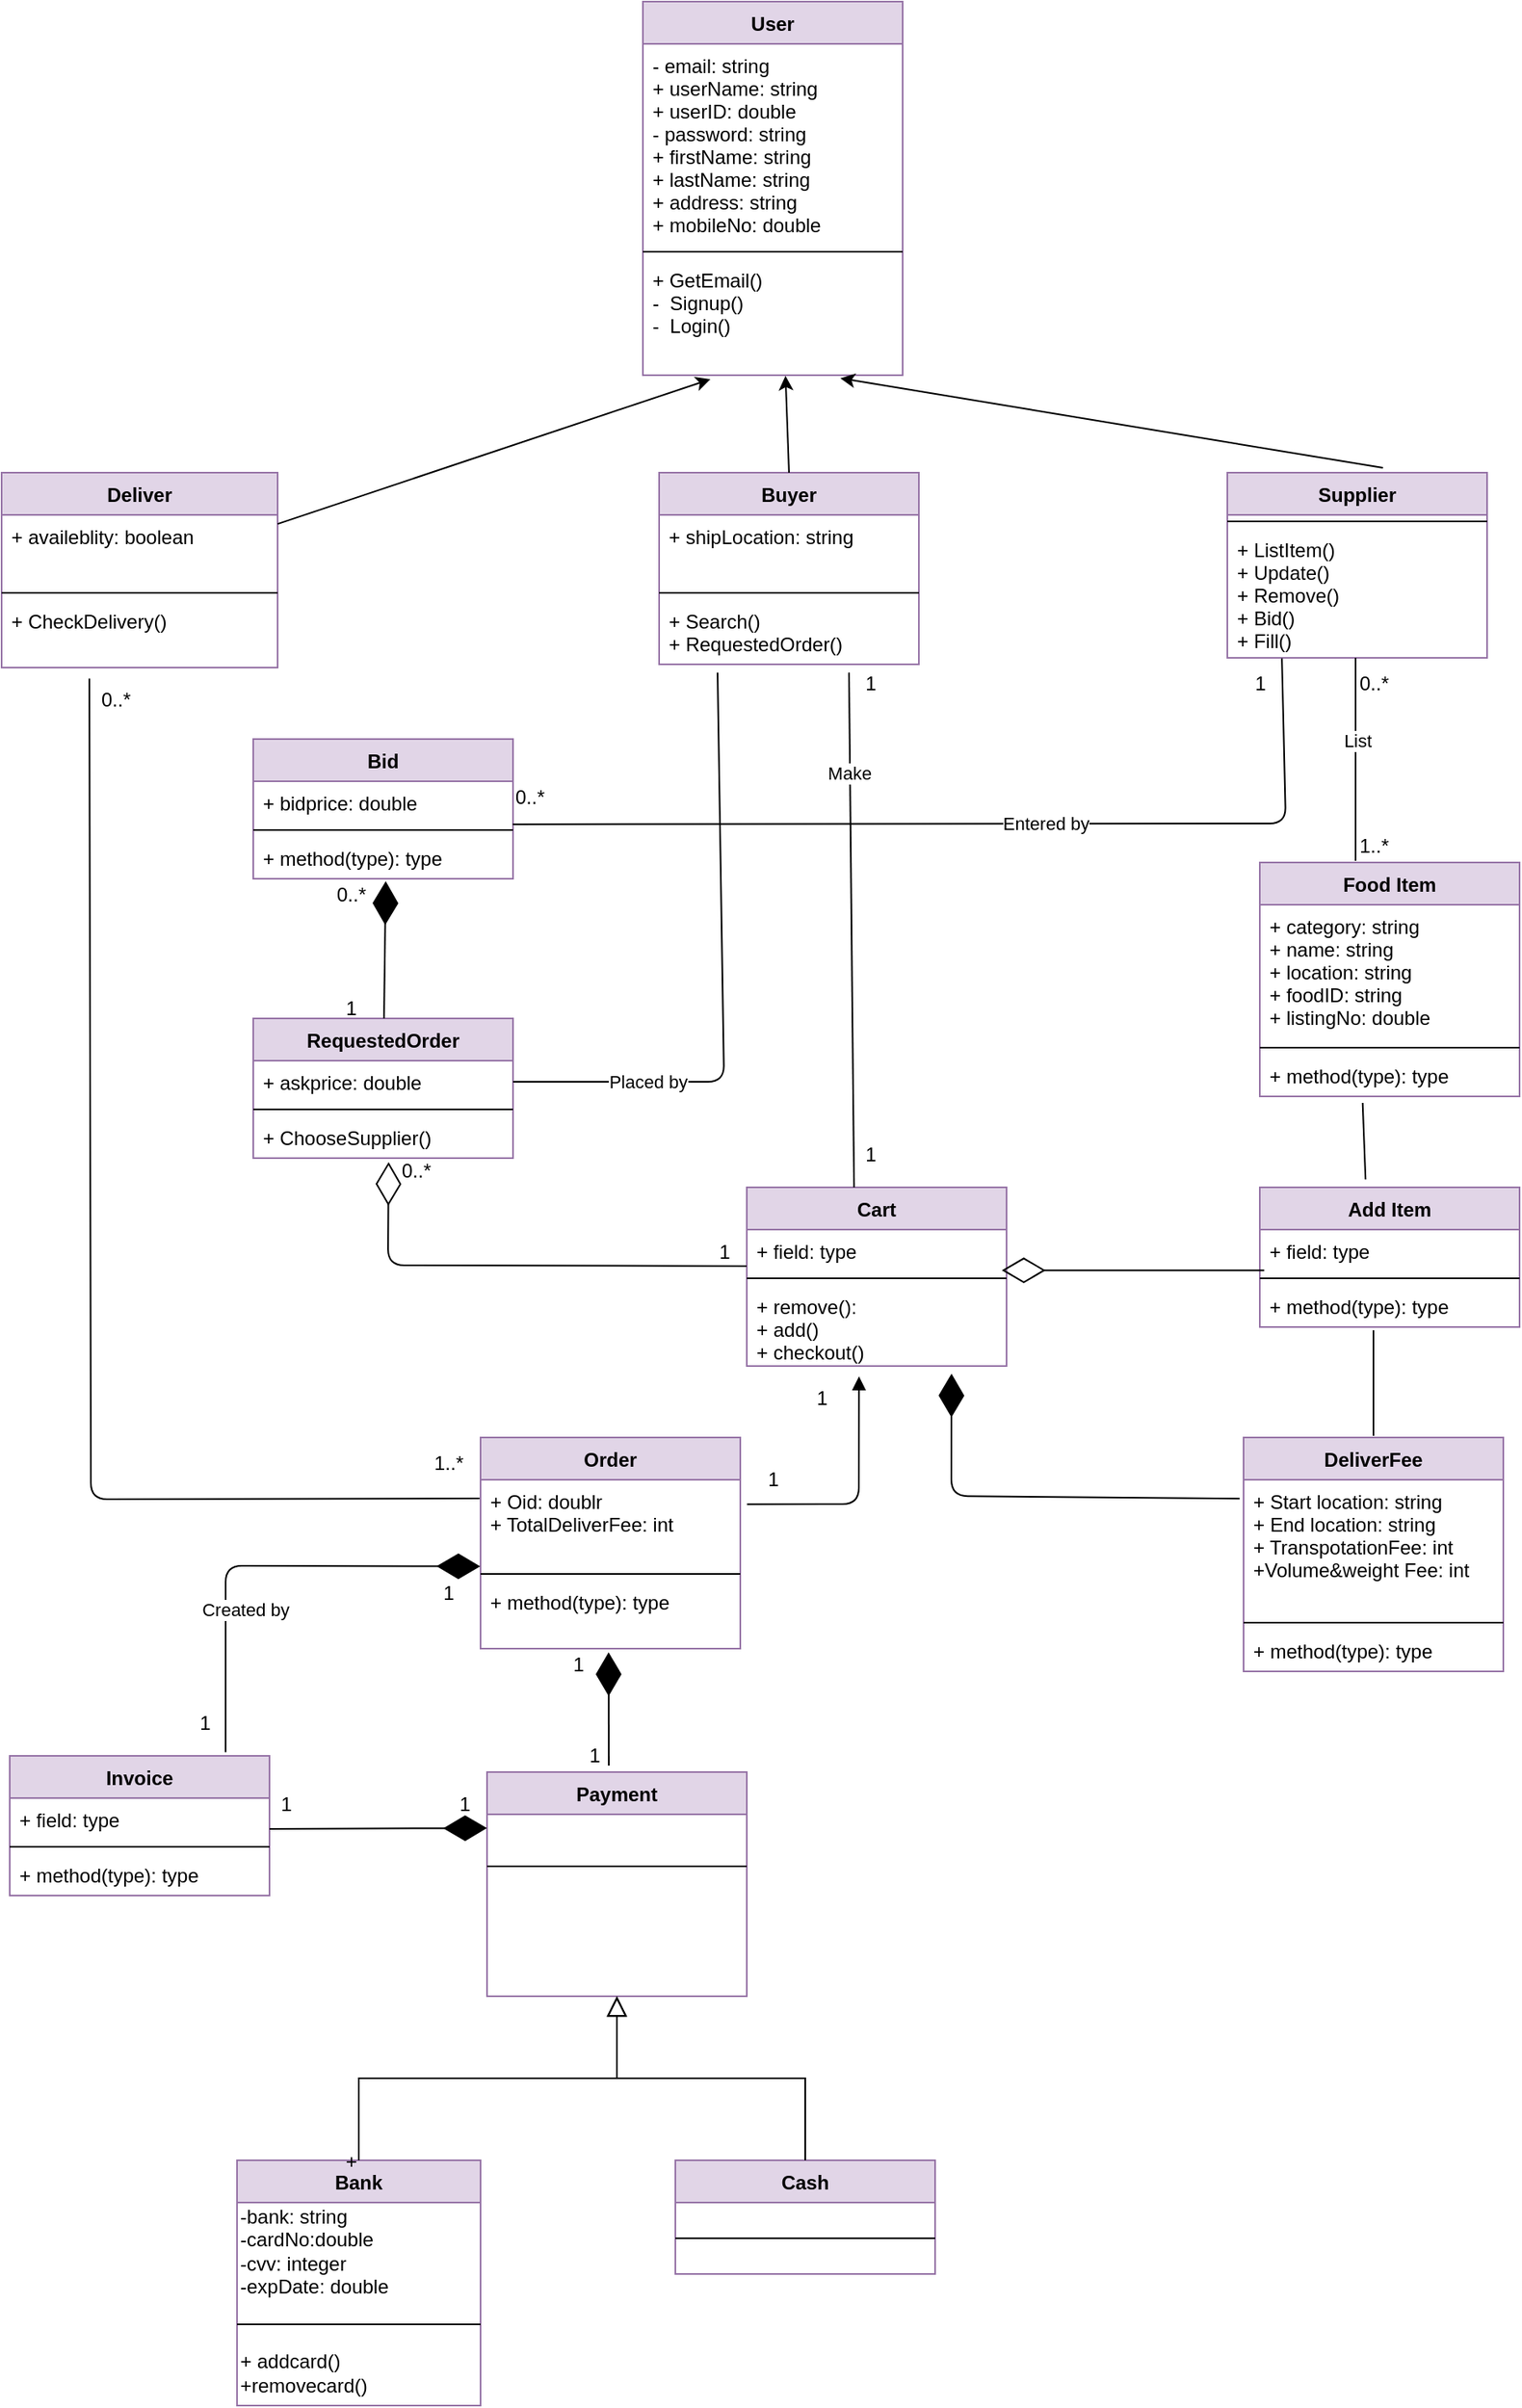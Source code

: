 <mxfile version="13.9.9" type="github"><diagram id="C5RBs43oDa-KdzZeNtuy" name="Page-1"><mxGraphModel dx="3245" dy="2423" grid="1" gridSize="10" guides="1" tooltips="1" connect="1" arrows="1" fold="1" page="1" pageScale="1" pageWidth="827" pageHeight="1169" math="0" shadow="0"><root><mxCell id="WIyWlLk6GJQsqaUBKTNV-0"/><mxCell id="WIyWlLk6GJQsqaUBKTNV-1" parent="WIyWlLk6GJQsqaUBKTNV-0"/><mxCell id="zkfFHV4jXpPFQw0GAbJ--0" value="Payment" style="swimlane;fontStyle=1;align=center;verticalAlign=top;childLayout=stackLayout;horizontal=1;startSize=26;horizontalStack=0;resizeParent=1;resizeLast=0;collapsible=1;marginBottom=0;rounded=0;shadow=0;strokeWidth=1;fillColor=#e1d5e7;strokeColor=#9673a6;" parent="WIyWlLk6GJQsqaUBKTNV-1" vertex="1"><mxGeometry x="94" y="100" width="160" height="138" as="geometry"><mxRectangle x="230" y="140" width="160" height="26" as="alternateBounds"/></mxGeometry></mxCell><mxCell id="zkfFHV4jXpPFQw0GAbJ--4" value="" style="line;html=1;strokeWidth=1;align=left;verticalAlign=middle;spacingTop=-1;spacingLeft=3;spacingRight=3;rotatable=0;labelPosition=right;points=[];portConstraint=eastwest;" parent="zkfFHV4jXpPFQw0GAbJ--0" vertex="1"><mxGeometry y="26" width="160" height="64" as="geometry"/></mxCell><mxCell id="zkfFHV4jXpPFQw0GAbJ--6" value="Bank" style="swimlane;fontStyle=1;align=center;verticalAlign=top;childLayout=stackLayout;horizontal=1;startSize=26;horizontalStack=0;resizeParent=1;resizeLast=0;collapsible=1;marginBottom=0;rounded=0;shadow=0;strokeWidth=1;fillColor=#e1d5e7;strokeColor=#9673a6;" parent="WIyWlLk6GJQsqaUBKTNV-1" vertex="1"><mxGeometry x="-60" y="339" width="150" height="151" as="geometry"><mxRectangle x="130" y="380" width="160" height="26" as="alternateBounds"/></mxGeometry></mxCell><mxCell id="vttsbmmWQYoynth4GKyR-97" value="-bank: string&lt;br&gt;-cardNo:double&lt;br&gt;-cvv: integer&lt;br&gt;-expDate: double" style="text;html=1;align=left;verticalAlign=middle;resizable=0;points=[];autosize=1;" vertex="1" parent="zkfFHV4jXpPFQw0GAbJ--6"><mxGeometry y="26" width="150" height="60" as="geometry"/></mxCell><mxCell id="zkfFHV4jXpPFQw0GAbJ--9" value="" style="line;html=1;strokeWidth=1;align=left;verticalAlign=middle;spacingTop=-1;spacingLeft=3;spacingRight=3;rotatable=0;labelPosition=right;points=[];portConstraint=eastwest;" parent="zkfFHV4jXpPFQw0GAbJ--6" vertex="1"><mxGeometry y="86" width="150" height="30" as="geometry"/></mxCell><mxCell id="vttsbmmWQYoynth4GKyR-96" value="&lt;div&gt;&lt;span&gt;+ addcard()&lt;/span&gt;&lt;/div&gt;&lt;div&gt;&lt;span&gt;+removecard()&lt;/span&gt;&lt;/div&gt;" style="text;html=1;align=left;verticalAlign=middle;resizable=0;points=[];autosize=1;" vertex="1" parent="zkfFHV4jXpPFQw0GAbJ--6"><mxGeometry y="116" width="150" height="30" as="geometry"/></mxCell><mxCell id="zkfFHV4jXpPFQw0GAbJ--12" value="" style="endArrow=block;endSize=10;endFill=0;shadow=0;strokeWidth=1;rounded=0;edgeStyle=elbowEdgeStyle;elbow=vertical;" parent="WIyWlLk6GJQsqaUBKTNV-1" source="zkfFHV4jXpPFQw0GAbJ--6" target="zkfFHV4jXpPFQw0GAbJ--0" edge="1"><mxGeometry width="160" relative="1" as="geometry"><mxPoint x="40" y="143" as="sourcePoint"/><mxPoint x="40" y="143" as="targetPoint"/></mxGeometry></mxCell><mxCell id="zkfFHV4jXpPFQw0GAbJ--13" value="Cash" style="swimlane;fontStyle=1;align=center;verticalAlign=top;childLayout=stackLayout;horizontal=1;startSize=26;horizontalStack=0;resizeParent=1;resizeLast=0;collapsible=1;marginBottom=0;rounded=0;shadow=0;strokeWidth=1;fillColor=#e1d5e7;strokeColor=#9673a6;" parent="WIyWlLk6GJQsqaUBKTNV-1" vertex="1"><mxGeometry x="210" y="339" width="160" height="70" as="geometry"><mxRectangle x="340" y="380" width="170" height="26" as="alternateBounds"/></mxGeometry></mxCell><mxCell id="zkfFHV4jXpPFQw0GAbJ--15" value="" style="line;html=1;strokeWidth=1;align=left;verticalAlign=middle;spacingTop=-1;spacingLeft=3;spacingRight=3;rotatable=0;labelPosition=right;points=[];portConstraint=eastwest;" parent="zkfFHV4jXpPFQw0GAbJ--13" vertex="1"><mxGeometry y="26" width="160" height="44" as="geometry"/></mxCell><mxCell id="zkfFHV4jXpPFQw0GAbJ--16" value="" style="endArrow=block;endSize=10;endFill=0;shadow=0;strokeWidth=1;rounded=0;edgeStyle=elbowEdgeStyle;elbow=vertical;" parent="WIyWlLk6GJQsqaUBKTNV-1" source="zkfFHV4jXpPFQw0GAbJ--13" target="zkfFHV4jXpPFQw0GAbJ--0" edge="1"><mxGeometry width="160" relative="1" as="geometry"><mxPoint x="50" y="313" as="sourcePoint"/><mxPoint x="150" y="211" as="targetPoint"/></mxGeometry></mxCell><mxCell id="vttsbmmWQYoynth4GKyR-4" value="+" style="text;html=1;align=center;verticalAlign=middle;resizable=0;points=[];autosize=1;" vertex="1" parent="WIyWlLk6GJQsqaUBKTNV-1"><mxGeometry y="330" width="20" height="20" as="geometry"/></mxCell><mxCell id="vttsbmmWQYoynth4GKyR-11" value="Add Item" style="swimlane;fontStyle=1;align=center;verticalAlign=top;childLayout=stackLayout;horizontal=1;startSize=26;horizontalStack=0;resizeParent=1;resizeParentMax=0;resizeLast=0;collapsible=1;marginBottom=0;fillColor=#e1d5e7;strokeColor=#9673a6;" vertex="1" parent="WIyWlLk6GJQsqaUBKTNV-1"><mxGeometry x="570" y="-260" width="160" height="86" as="geometry"/></mxCell><mxCell id="vttsbmmWQYoynth4GKyR-12" value="+ field: type" style="text;strokeColor=none;fillColor=none;align=left;verticalAlign=top;spacingLeft=4;spacingRight=4;overflow=hidden;rotatable=0;points=[[0,0.5],[1,0.5]];portConstraint=eastwest;" vertex="1" parent="vttsbmmWQYoynth4GKyR-11"><mxGeometry y="26" width="160" height="26" as="geometry"/></mxCell><mxCell id="vttsbmmWQYoynth4GKyR-13" value="" style="line;strokeWidth=1;fillColor=none;align=left;verticalAlign=middle;spacingTop=-1;spacingLeft=3;spacingRight=3;rotatable=0;labelPosition=right;points=[];portConstraint=eastwest;" vertex="1" parent="vttsbmmWQYoynth4GKyR-11"><mxGeometry y="52" width="160" height="8" as="geometry"/></mxCell><mxCell id="vttsbmmWQYoynth4GKyR-14" value="+ method(type): type" style="text;strokeColor=none;fillColor=none;align=left;verticalAlign=top;spacingLeft=4;spacingRight=4;overflow=hidden;rotatable=0;points=[[0,0.5],[1,0.5]];portConstraint=eastwest;" vertex="1" parent="vttsbmmWQYoynth4GKyR-11"><mxGeometry y="60" width="160" height="26" as="geometry"/></mxCell><mxCell id="vttsbmmWQYoynth4GKyR-15" value="Food Item" style="swimlane;fontStyle=1;align=center;verticalAlign=top;childLayout=stackLayout;horizontal=1;startSize=26;horizontalStack=0;resizeParent=1;resizeParentMax=0;resizeLast=0;collapsible=1;marginBottom=0;fillColor=#e1d5e7;strokeColor=#9673a6;" vertex="1" parent="WIyWlLk6GJQsqaUBKTNV-1"><mxGeometry x="570" y="-460" width="160" height="144" as="geometry"/></mxCell><mxCell id="vttsbmmWQYoynth4GKyR-16" value="+ category: string&#10;+ name: string&#10;+ location: string&#10;+ foodID: string&#10;+ listingNo: double" style="text;strokeColor=none;fillColor=none;align=left;verticalAlign=top;spacingLeft=4;spacingRight=4;overflow=hidden;rotatable=0;points=[[0,0.5],[1,0.5]];portConstraint=eastwest;" vertex="1" parent="vttsbmmWQYoynth4GKyR-15"><mxGeometry y="26" width="160" height="84" as="geometry"/></mxCell><mxCell id="vttsbmmWQYoynth4GKyR-17" value="" style="line;strokeWidth=1;fillColor=none;align=left;verticalAlign=middle;spacingTop=-1;spacingLeft=3;spacingRight=3;rotatable=0;labelPosition=right;points=[];portConstraint=eastwest;" vertex="1" parent="vttsbmmWQYoynth4GKyR-15"><mxGeometry y="110" width="160" height="8" as="geometry"/></mxCell><mxCell id="vttsbmmWQYoynth4GKyR-18" value="+ method(type): type" style="text;strokeColor=none;fillColor=none;align=left;verticalAlign=top;spacingLeft=4;spacingRight=4;overflow=hidden;rotatable=0;points=[[0,0.5],[1,0.5]];portConstraint=eastwest;" vertex="1" parent="vttsbmmWQYoynth4GKyR-15"><mxGeometry y="118" width="160" height="26" as="geometry"/></mxCell><mxCell id="vttsbmmWQYoynth4GKyR-19" value="Buyer" style="swimlane;fontStyle=1;align=center;verticalAlign=top;childLayout=stackLayout;horizontal=1;startSize=26;horizontalStack=0;resizeParent=1;resizeParentMax=0;resizeLast=0;collapsible=1;marginBottom=0;fillColor=#e1d5e7;strokeColor=#9673a6;" vertex="1" parent="WIyWlLk6GJQsqaUBKTNV-1"><mxGeometry x="200" y="-700" width="160" height="118" as="geometry"/></mxCell><mxCell id="vttsbmmWQYoynth4GKyR-20" value="+ shipLocation: string" style="text;strokeColor=none;fillColor=none;align=left;verticalAlign=top;spacingLeft=4;spacingRight=4;overflow=hidden;rotatable=0;points=[[0,0.5],[1,0.5]];portConstraint=eastwest;" vertex="1" parent="vttsbmmWQYoynth4GKyR-19"><mxGeometry y="26" width="160" height="44" as="geometry"/></mxCell><mxCell id="vttsbmmWQYoynth4GKyR-21" value="" style="line;strokeWidth=1;fillColor=none;align=left;verticalAlign=middle;spacingTop=-1;spacingLeft=3;spacingRight=3;rotatable=0;labelPosition=right;points=[];portConstraint=eastwest;" vertex="1" parent="vttsbmmWQYoynth4GKyR-19"><mxGeometry y="70" width="160" height="8" as="geometry"/></mxCell><mxCell id="vttsbmmWQYoynth4GKyR-22" value="+ Search()&#10;+ RequestedOrder()&#10;" style="text;strokeColor=none;fillColor=none;align=left;verticalAlign=top;spacingLeft=4;spacingRight=4;overflow=hidden;rotatable=0;points=[[0,0.5],[1,0.5]];portConstraint=eastwest;" vertex="1" parent="vttsbmmWQYoynth4GKyR-19"><mxGeometry y="78" width="160" height="40" as="geometry"/></mxCell><mxCell id="vttsbmmWQYoynth4GKyR-23" value="RequestedOrder" style="swimlane;fontStyle=1;align=center;verticalAlign=top;childLayout=stackLayout;horizontal=1;startSize=26;horizontalStack=0;resizeParent=1;resizeParentMax=0;resizeLast=0;collapsible=1;marginBottom=0;fillColor=#e1d5e7;strokeColor=#9673a6;" vertex="1" parent="WIyWlLk6GJQsqaUBKTNV-1"><mxGeometry x="-50" y="-364" width="160" height="86" as="geometry"/></mxCell><mxCell id="vttsbmmWQYoynth4GKyR-24" value="+ askprice: double" style="text;strokeColor=none;fillColor=none;align=left;verticalAlign=top;spacingLeft=4;spacingRight=4;overflow=hidden;rotatable=0;points=[[0,0.5],[1,0.5]];portConstraint=eastwest;" vertex="1" parent="vttsbmmWQYoynth4GKyR-23"><mxGeometry y="26" width="160" height="26" as="geometry"/></mxCell><mxCell id="vttsbmmWQYoynth4GKyR-25" value="" style="line;strokeWidth=1;fillColor=none;align=left;verticalAlign=middle;spacingTop=-1;spacingLeft=3;spacingRight=3;rotatable=0;labelPosition=right;points=[];portConstraint=eastwest;" vertex="1" parent="vttsbmmWQYoynth4GKyR-23"><mxGeometry y="52" width="160" height="8" as="geometry"/></mxCell><mxCell id="vttsbmmWQYoynth4GKyR-26" value="+ ChooseSupplier()" style="text;strokeColor=none;fillColor=none;align=left;verticalAlign=top;spacingLeft=4;spacingRight=4;overflow=hidden;rotatable=0;points=[[0,0.5],[1,0.5]];portConstraint=eastwest;" vertex="1" parent="vttsbmmWQYoynth4GKyR-23"><mxGeometry y="60" width="160" height="26" as="geometry"/></mxCell><mxCell id="vttsbmmWQYoynth4GKyR-31" value="DeliverFee" style="swimlane;fontStyle=1;align=center;verticalAlign=top;childLayout=stackLayout;horizontal=1;startSize=26;horizontalStack=0;resizeParent=1;resizeParentMax=0;resizeLast=0;collapsible=1;marginBottom=0;fillColor=#e1d5e7;strokeColor=#9673a6;" vertex="1" parent="WIyWlLk6GJQsqaUBKTNV-1"><mxGeometry x="560" y="-106" width="160" height="144" as="geometry"/></mxCell><mxCell id="vttsbmmWQYoynth4GKyR-32" value="+ Start location: string&#10;+ End location: string&#10;+ TranspotationFee: int&#10;+Volume&amp;weight Fee: int" style="text;strokeColor=none;fillColor=none;align=left;verticalAlign=top;spacingLeft=4;spacingRight=4;overflow=hidden;rotatable=0;points=[[0,0.5],[1,0.5]];portConstraint=eastwest;" vertex="1" parent="vttsbmmWQYoynth4GKyR-31"><mxGeometry y="26" width="160" height="84" as="geometry"/></mxCell><mxCell id="vttsbmmWQYoynth4GKyR-33" value="" style="line;strokeWidth=1;fillColor=none;align=left;verticalAlign=middle;spacingTop=-1;spacingLeft=3;spacingRight=3;rotatable=0;labelPosition=right;points=[];portConstraint=eastwest;" vertex="1" parent="vttsbmmWQYoynth4GKyR-31"><mxGeometry y="110" width="160" height="8" as="geometry"/></mxCell><mxCell id="vttsbmmWQYoynth4GKyR-34" value="+ method(type): type" style="text;strokeColor=none;fillColor=none;align=left;verticalAlign=top;spacingLeft=4;spacingRight=4;overflow=hidden;rotatable=0;points=[[0,0.5],[1,0.5]];portConstraint=eastwest;" vertex="1" parent="vttsbmmWQYoynth4GKyR-31"><mxGeometry y="118" width="160" height="26" as="geometry"/></mxCell><mxCell id="vttsbmmWQYoynth4GKyR-35" value="Cart" style="swimlane;fontStyle=1;align=center;verticalAlign=top;childLayout=stackLayout;horizontal=1;startSize=26;horizontalStack=0;resizeParent=1;resizeParentMax=0;resizeLast=0;collapsible=1;marginBottom=0;fillColor=#e1d5e7;strokeColor=#9673a6;" vertex="1" parent="WIyWlLk6GJQsqaUBKTNV-1"><mxGeometry x="254" y="-260" width="160" height="110" as="geometry"/></mxCell><mxCell id="vttsbmmWQYoynth4GKyR-36" value="+ field: type" style="text;strokeColor=none;fillColor=none;align=left;verticalAlign=top;spacingLeft=4;spacingRight=4;overflow=hidden;rotatable=0;points=[[0,0.5],[1,0.5]];portConstraint=eastwest;" vertex="1" parent="vttsbmmWQYoynth4GKyR-35"><mxGeometry y="26" width="160" height="26" as="geometry"/></mxCell><mxCell id="vttsbmmWQYoynth4GKyR-37" value="" style="line;strokeWidth=1;fillColor=none;align=left;verticalAlign=middle;spacingTop=-1;spacingLeft=3;spacingRight=3;rotatable=0;labelPosition=right;points=[];portConstraint=eastwest;" vertex="1" parent="vttsbmmWQYoynth4GKyR-35"><mxGeometry y="52" width="160" height="8" as="geometry"/></mxCell><mxCell id="vttsbmmWQYoynth4GKyR-38" value="+ remove():&#10;+ add()&#10;+ checkout()" style="text;strokeColor=none;fillColor=none;align=left;verticalAlign=top;spacingLeft=4;spacingRight=4;overflow=hidden;rotatable=0;points=[[0,0.5],[1,0.5]];portConstraint=eastwest;" vertex="1" parent="vttsbmmWQYoynth4GKyR-35"><mxGeometry y="60" width="160" height="50" as="geometry"/></mxCell><mxCell id="vttsbmmWQYoynth4GKyR-39" value="Order" style="swimlane;fontStyle=1;align=center;verticalAlign=top;childLayout=stackLayout;horizontal=1;startSize=26;horizontalStack=0;resizeParent=1;resizeParentMax=0;resizeLast=0;collapsible=1;marginBottom=0;fillColor=#e1d5e7;strokeColor=#9673a6;" vertex="1" parent="WIyWlLk6GJQsqaUBKTNV-1"><mxGeometry x="90" y="-106" width="160" height="130" as="geometry"/></mxCell><mxCell id="vttsbmmWQYoynth4GKyR-40" value="+ Oid: doublr&#10;+ TotalDeliverFee: int" style="text;strokeColor=none;fillColor=none;align=left;verticalAlign=top;spacingLeft=4;spacingRight=4;overflow=hidden;rotatable=0;points=[[0,0.5],[1,0.5]];portConstraint=eastwest;" vertex="1" parent="vttsbmmWQYoynth4GKyR-39"><mxGeometry y="26" width="160" height="54" as="geometry"/></mxCell><mxCell id="vttsbmmWQYoynth4GKyR-41" value="" style="line;strokeWidth=1;fillColor=none;align=left;verticalAlign=middle;spacingTop=-1;spacingLeft=3;spacingRight=3;rotatable=0;labelPosition=right;points=[];portConstraint=eastwest;" vertex="1" parent="vttsbmmWQYoynth4GKyR-39"><mxGeometry y="80" width="160" height="8" as="geometry"/></mxCell><mxCell id="vttsbmmWQYoynth4GKyR-42" value="+ method(type): type" style="text;strokeColor=none;fillColor=none;align=left;verticalAlign=top;spacingLeft=4;spacingRight=4;overflow=hidden;rotatable=0;points=[[0,0.5],[1,0.5]];portConstraint=eastwest;" vertex="1" parent="vttsbmmWQYoynth4GKyR-39"><mxGeometry y="88" width="160" height="42" as="geometry"/></mxCell><mxCell id="vttsbmmWQYoynth4GKyR-43" value="Invoice" style="swimlane;fontStyle=1;align=center;verticalAlign=top;childLayout=stackLayout;horizontal=1;startSize=26;horizontalStack=0;resizeParent=1;resizeParentMax=0;resizeLast=0;collapsible=1;marginBottom=0;fillColor=#e1d5e7;strokeColor=#9673a6;" vertex="1" parent="WIyWlLk6GJQsqaUBKTNV-1"><mxGeometry x="-200" y="90" width="160" height="86" as="geometry"/></mxCell><mxCell id="vttsbmmWQYoynth4GKyR-44" value="+ field: type" style="text;strokeColor=none;fillColor=none;align=left;verticalAlign=top;spacingLeft=4;spacingRight=4;overflow=hidden;rotatable=0;points=[[0,0.5],[1,0.5]];portConstraint=eastwest;" vertex="1" parent="vttsbmmWQYoynth4GKyR-43"><mxGeometry y="26" width="160" height="26" as="geometry"/></mxCell><mxCell id="vttsbmmWQYoynth4GKyR-45" value="" style="line;strokeWidth=1;fillColor=none;align=left;verticalAlign=middle;spacingTop=-1;spacingLeft=3;spacingRight=3;rotatable=0;labelPosition=right;points=[];portConstraint=eastwest;" vertex="1" parent="vttsbmmWQYoynth4GKyR-43"><mxGeometry y="52" width="160" height="8" as="geometry"/></mxCell><mxCell id="vttsbmmWQYoynth4GKyR-46" value="+ method(type): type" style="text;strokeColor=none;fillColor=none;align=left;verticalAlign=top;spacingLeft=4;spacingRight=4;overflow=hidden;rotatable=0;points=[[0,0.5],[1,0.5]];portConstraint=eastwest;" vertex="1" parent="vttsbmmWQYoynth4GKyR-43"><mxGeometry y="60" width="160" height="26" as="geometry"/></mxCell><mxCell id="vttsbmmWQYoynth4GKyR-47" value="" style="endArrow=diamondThin;endFill=1;endSize=24;html=1;entryX=0;entryY=0.25;entryDx=0;entryDy=0;" edge="1" parent="WIyWlLk6GJQsqaUBKTNV-1" target="zkfFHV4jXpPFQw0GAbJ--0"><mxGeometry width="160" relative="1" as="geometry"><mxPoint x="-40" y="135" as="sourcePoint"/><mxPoint x="90" y="106.5" as="targetPoint"/></mxGeometry></mxCell><mxCell id="vttsbmmWQYoynth4GKyR-50" value="" style="endArrow=diamondThin;endFill=1;endSize=24;html=1;exitX=0.831;exitY=-0.026;exitDx=0;exitDy=0;exitPerimeter=0;entryX=-0.001;entryY=0.988;entryDx=0;entryDy=0;entryPerimeter=0;" edge="1" parent="WIyWlLk6GJQsqaUBKTNV-1" source="vttsbmmWQYoynth4GKyR-43" target="vttsbmmWQYoynth4GKyR-40"><mxGeometry width="160" relative="1" as="geometry"><mxPoint x="-6" y="-59.5" as="sourcePoint"/><mxPoint x="94" y="-60" as="targetPoint"/><Array as="points"><mxPoint x="-67" y="-27"/></Array></mxGeometry></mxCell><mxCell id="vttsbmmWQYoynth4GKyR-79" value="Created by" style="edgeLabel;html=1;align=center;verticalAlign=middle;resizable=0;points=[];" vertex="1" connectable="0" parent="vttsbmmWQYoynth4GKyR-50"><mxGeometry x="-0.021" y="-1" relative="1" as="geometry"><mxPoint x="-6.23" y="25.97" as="offset"/></mxGeometry></mxCell><mxCell id="vttsbmmWQYoynth4GKyR-51" value="" style="endArrow=diamondThin;endFill=1;endSize=24;html=1;entryX=0.493;entryY=1.053;entryDx=0;entryDy=0;entryPerimeter=0;" edge="1" parent="WIyWlLk6GJQsqaUBKTNV-1" target="vttsbmmWQYoynth4GKyR-42"><mxGeometry width="160" relative="1" as="geometry"><mxPoint x="169" y="96" as="sourcePoint"/><mxPoint x="173" y="-24" as="targetPoint"/></mxGeometry></mxCell><mxCell id="vttsbmmWQYoynth4GKyR-65" value="" style="endArrow=diamondThin;endFill=1;endSize=24;html=1;entryX=0.788;entryY=1.094;entryDx=0;entryDy=0;entryPerimeter=0;exitX=-0.015;exitY=0.138;exitDx=0;exitDy=0;exitPerimeter=0;" edge="1" parent="WIyWlLk6GJQsqaUBKTNV-1" source="vttsbmmWQYoynth4GKyR-32" target="vttsbmmWQYoynth4GKyR-38"><mxGeometry width="160" relative="1" as="geometry"><mxPoint x="500" y="-70" as="sourcePoint"/><mxPoint x="334.88" y="50.004" as="targetPoint"/><Array as="points"><mxPoint x="380" y="-70"/></Array></mxGeometry></mxCell><mxCell id="vttsbmmWQYoynth4GKyR-66" value="" style="endArrow=diamondThin;endFill=0;endSize=24;html=1;entryX=0.521;entryY=1.094;entryDx=0;entryDy=0;entryPerimeter=0;exitX=-0.001;exitY=0.863;exitDx=0;exitDy=0;exitPerimeter=0;" edge="1" parent="WIyWlLk6GJQsqaUBKTNV-1" source="vttsbmmWQYoynth4GKyR-36" target="vttsbmmWQYoynth4GKyR-26"><mxGeometry width="160" relative="1" as="geometry"><mxPoint x="344" y="-40" as="sourcePoint"/><mxPoint x="344" y="-164" as="targetPoint"/><Array as="points"><mxPoint x="33" y="-212"/></Array></mxGeometry></mxCell><mxCell id="vttsbmmWQYoynth4GKyR-67" value="Deliver" style="swimlane;fontStyle=1;align=center;verticalAlign=top;childLayout=stackLayout;horizontal=1;startSize=26;horizontalStack=0;resizeParent=1;resizeParentMax=0;resizeLast=0;collapsible=1;marginBottom=0;fillColor=#e1d5e7;strokeColor=#9673a6;" vertex="1" parent="WIyWlLk6GJQsqaUBKTNV-1"><mxGeometry x="-205" y="-700" width="170" height="120" as="geometry"/></mxCell><mxCell id="vttsbmmWQYoynth4GKyR-68" value="+ availeblity: boolean" style="text;strokeColor=none;fillColor=none;align=left;verticalAlign=top;spacingLeft=4;spacingRight=4;overflow=hidden;rotatable=0;points=[[0,0.5],[1,0.5]];portConstraint=eastwest;" vertex="1" parent="vttsbmmWQYoynth4GKyR-67"><mxGeometry y="26" width="170" height="44" as="geometry"/></mxCell><mxCell id="vttsbmmWQYoynth4GKyR-69" value="" style="line;strokeWidth=1;fillColor=none;align=left;verticalAlign=middle;spacingTop=-1;spacingLeft=3;spacingRight=3;rotatable=0;labelPosition=right;points=[];portConstraint=eastwest;" vertex="1" parent="vttsbmmWQYoynth4GKyR-67"><mxGeometry y="70" width="170" height="8" as="geometry"/></mxCell><mxCell id="vttsbmmWQYoynth4GKyR-70" value="+ CheckDelivery()" style="text;strokeColor=none;fillColor=none;align=left;verticalAlign=top;spacingLeft=4;spacingRight=4;overflow=hidden;rotatable=0;points=[[0,0.5],[1,0.5]];portConstraint=eastwest;" vertex="1" parent="vttsbmmWQYoynth4GKyR-67"><mxGeometry y="78" width="170" height="42" as="geometry"/></mxCell><mxCell id="vttsbmmWQYoynth4GKyR-71" value="Bid" style="swimlane;fontStyle=1;align=center;verticalAlign=top;childLayout=stackLayout;horizontal=1;startSize=26;horizontalStack=0;resizeParent=1;resizeParentMax=0;resizeLast=0;collapsible=1;marginBottom=0;fillColor=#e1d5e7;strokeColor=#9673a6;" vertex="1" parent="WIyWlLk6GJQsqaUBKTNV-1"><mxGeometry x="-50" y="-536" width="160" height="86" as="geometry"/></mxCell><mxCell id="vttsbmmWQYoynth4GKyR-72" value="+ bidprice: double" style="text;align=left;verticalAlign=top;spacingLeft=4;spacingRight=4;overflow=hidden;rotatable=0;points=[[0,0.5],[1,0.5]];portConstraint=eastwest;" vertex="1" parent="vttsbmmWQYoynth4GKyR-71"><mxGeometry y="26" width="160" height="26" as="geometry"/></mxCell><mxCell id="vttsbmmWQYoynth4GKyR-73" value="" style="line;strokeWidth=1;fillColor=none;align=left;verticalAlign=middle;spacingTop=-1;spacingLeft=3;spacingRight=3;rotatable=0;labelPosition=right;points=[];portConstraint=eastwest;" vertex="1" parent="vttsbmmWQYoynth4GKyR-71"><mxGeometry y="52" width="160" height="8" as="geometry"/></mxCell><mxCell id="vttsbmmWQYoynth4GKyR-74" value="+ method(type): type" style="text;strokeColor=none;fillColor=none;align=left;verticalAlign=top;spacingLeft=4;spacingRight=4;overflow=hidden;rotatable=0;points=[[0,0.5],[1,0.5]];portConstraint=eastwest;" vertex="1" parent="vttsbmmWQYoynth4GKyR-71"><mxGeometry y="60" width="160" height="26" as="geometry"/></mxCell><mxCell id="vttsbmmWQYoynth4GKyR-75" value="" style="endArrow=diamondThin;endFill=1;endSize=24;html=1;entryX=0.51;entryY=1.06;entryDx=0;entryDy=0;entryPerimeter=0;" edge="1" parent="WIyWlLk6GJQsqaUBKTNV-1" source="vttsbmmWQYoynth4GKyR-23" target="vttsbmmWQYoynth4GKyR-74"><mxGeometry width="160" relative="1" as="geometry"><mxPoint x="-130" y="-324" as="sourcePoint"/><mxPoint x="27" y="-361" as="targetPoint"/></mxGeometry></mxCell><mxCell id="vttsbmmWQYoynth4GKyR-76" value="" style="endArrow=none;html=1;" edge="1" parent="WIyWlLk6GJQsqaUBKTNV-1"><mxGeometry width="50" height="50" relative="1" as="geometry"><mxPoint x="640" y="-172" as="sourcePoint"/><mxPoint x="640" y="-107" as="targetPoint"/></mxGeometry></mxCell><mxCell id="vttsbmmWQYoynth4GKyR-77" value="" style="endArrow=diamondThin;endFill=0;endSize=24;html=1;entryX=0.982;entryY=0.966;entryDx=0;entryDy=0;entryPerimeter=0;exitX=0.017;exitY=0.966;exitDx=0;exitDy=0;exitPerimeter=0;" edge="1" parent="WIyWlLk6GJQsqaUBKTNV-1" source="vttsbmmWQYoynth4GKyR-12" target="vttsbmmWQYoynth4GKyR-36"><mxGeometry width="160" relative="1" as="geometry"><mxPoint x="572" y="-209" as="sourcePoint"/><mxPoint x="414" y="-221" as="targetPoint"/></mxGeometry></mxCell><mxCell id="vttsbmmWQYoynth4GKyR-80" value="" style="endArrow=none;html=1;entryX=1;entryY=0.5;entryDx=0;entryDy=0;exitX=0.225;exitY=1.128;exitDx=0;exitDy=0;exitPerimeter=0;" edge="1" parent="WIyWlLk6GJQsqaUBKTNV-1" source="vttsbmmWQYoynth4GKyR-22" target="vttsbmmWQYoynth4GKyR-24"><mxGeometry width="50" height="50" relative="1" as="geometry"><mxPoint x="280" y="-610" as="sourcePoint"/><mxPoint x="690" y="-40" as="targetPoint"/><Array as="points"><mxPoint x="240" y="-325"/></Array></mxGeometry></mxCell><mxCell id="vttsbmmWQYoynth4GKyR-95" value="Placed by" style="edgeLabel;html=1;align=center;verticalAlign=middle;resizable=0;points=[];" vertex="1" connectable="0" parent="vttsbmmWQYoynth4GKyR-80"><mxGeometry x="0.804" relative="1" as="geometry"><mxPoint x="45" as="offset"/></mxGeometry></mxCell><mxCell id="vttsbmmWQYoynth4GKyR-81" value="" style="endArrow=none;html=1;exitX=0.396;exitY=1.154;exitDx=0;exitDy=0;exitPerimeter=0;entryX=0.407;entryY=-0.057;entryDx=0;entryDy=0;entryPerimeter=0;" edge="1" parent="WIyWlLk6GJQsqaUBKTNV-1" source="vttsbmmWQYoynth4GKyR-18" target="vttsbmmWQYoynth4GKyR-11"><mxGeometry width="50" height="50" relative="1" as="geometry"><mxPoint x="690" y="-162" as="sourcePoint"/><mxPoint x="690" y="-40" as="targetPoint"/></mxGeometry></mxCell><mxCell id="vttsbmmWQYoynth4GKyR-82" value="Supplier" style="swimlane;fontStyle=1;align=center;verticalAlign=top;childLayout=stackLayout;horizontal=1;startSize=26;horizontalStack=0;resizeParent=1;resizeParentMax=0;resizeLast=0;collapsible=1;marginBottom=0;fillColor=#e1d5e7;strokeColor=#9673a6;" vertex="1" parent="WIyWlLk6GJQsqaUBKTNV-1"><mxGeometry x="550" y="-700" width="160" height="114" as="geometry"/></mxCell><mxCell id="vttsbmmWQYoynth4GKyR-84" value="" style="line;strokeWidth=1;fillColor=none;align=left;verticalAlign=middle;spacingTop=-1;spacingLeft=3;spacingRight=3;rotatable=0;labelPosition=right;points=[];portConstraint=eastwest;" vertex="1" parent="vttsbmmWQYoynth4GKyR-82"><mxGeometry y="26" width="160" height="8" as="geometry"/></mxCell><mxCell id="vttsbmmWQYoynth4GKyR-85" value="+ ListItem()&#10;+ Update()&#10;+ Remove()&#10;+ Bid()&#10;+ Fill()&#10;" style="text;strokeColor=none;fillColor=none;align=left;verticalAlign=top;spacingLeft=4;spacingRight=4;overflow=hidden;rotatable=0;points=[[0,0.5],[1,0.5]];portConstraint=eastwest;" vertex="1" parent="vttsbmmWQYoynth4GKyR-82"><mxGeometry y="34" width="160" height="80" as="geometry"/></mxCell><mxCell id="vttsbmmWQYoynth4GKyR-86" value="" style="endArrow=none;html=1;" edge="1" parent="WIyWlLk6GJQsqaUBKTNV-1"><mxGeometry width="50" height="50" relative="1" as="geometry"><mxPoint x="629" y="-586" as="sourcePoint"/><mxPoint x="629" y="-461" as="targetPoint"/></mxGeometry></mxCell><mxCell id="vttsbmmWQYoynth4GKyR-87" value="List" style="edgeLabel;html=1;align=center;verticalAlign=middle;resizable=0;points=[];" vertex="1" connectable="0" parent="vttsbmmWQYoynth4GKyR-86"><mxGeometry x="-0.321" y="-1" relative="1" as="geometry"><mxPoint x="2" y="8" as="offset"/></mxGeometry></mxCell><mxCell id="vttsbmmWQYoynth4GKyR-89" value="" style="endArrow=none;html=1;exitX=0.21;exitY=1.004;exitDx=0;exitDy=0;exitPerimeter=0;entryX=0.999;entryY=1.017;entryDx=0;entryDy=0;entryPerimeter=0;" edge="1" parent="WIyWlLk6GJQsqaUBKTNV-1" source="vttsbmmWQYoynth4GKyR-85" target="vttsbmmWQYoynth4GKyR-72"><mxGeometry width="50" height="50" relative="1" as="geometry"><mxPoint x="571.12" y="-609.306" as="sourcePoint"/><mxPoint x="570.0" y="-449.998" as="targetPoint"/><Array as="points"><mxPoint x="586" y="-484"/></Array></mxGeometry></mxCell><mxCell id="vttsbmmWQYoynth4GKyR-92" value="Entered by" style="edgeLabel;html=1;align=center;verticalAlign=middle;resizable=0;points=[];" vertex="1" connectable="0" parent="vttsbmmWQYoynth4GKyR-89"><mxGeometry x="0.807" y="2" relative="1" as="geometry"><mxPoint x="272.33" y="-2.39" as="offset"/></mxGeometry></mxCell><mxCell id="vttsbmmWQYoynth4GKyR-94" value="" style="html=1;verticalAlign=bottom;endArrow=block;entryX=0.432;entryY=1.128;entryDx=0;entryDy=0;entryPerimeter=0;exitX=1.026;exitY=0.28;exitDx=0;exitDy=0;exitPerimeter=0;" edge="1" parent="WIyWlLk6GJQsqaUBKTNV-1" source="vttsbmmWQYoynth4GKyR-40" target="vttsbmmWQYoynth4GKyR-38"><mxGeometry width="80" relative="1" as="geometry"><mxPoint x="340" y="-7" as="sourcePoint"/><mxPoint x="450" y="-120" as="targetPoint"/><Array as="points"><mxPoint x="323" y="-65"/></Array></mxGeometry></mxCell><mxCell id="vttsbmmWQYoynth4GKyR-98" value="" style="endArrow=none;html=1;exitX=0.731;exitY=1.128;exitDx=0;exitDy=0;exitPerimeter=0;entryX=0.413;entryY=0;entryDx=0;entryDy=0;entryPerimeter=0;" edge="1" parent="WIyWlLk6GJQsqaUBKTNV-1" source="vttsbmmWQYoynth4GKyR-22" target="vttsbmmWQYoynth4GKyR-35"><mxGeometry width="50" height="50" relative="1" as="geometry"><mxPoint x="643.36" y="-349.996" as="sourcePoint"/><mxPoint x="645.12" y="-254.902" as="targetPoint"/></mxGeometry></mxCell><mxCell id="vttsbmmWQYoynth4GKyR-99" value="Make" style="edgeLabel;html=1;align=center;verticalAlign=middle;resizable=0;points=[];" vertex="1" connectable="0" parent="vttsbmmWQYoynth4GKyR-98"><mxGeometry x="-0.609" y="-1" relative="1" as="geometry"><mxPoint as="offset"/></mxGeometry></mxCell><mxCell id="vttsbmmWQYoynth4GKyR-100" value="" style="endArrow=none;html=1;exitX=0.318;exitY=1.162;exitDx=0;exitDy=0;exitPerimeter=0;entryX=-0.004;entryY=0.214;entryDx=0;entryDy=0;entryPerimeter=0;" edge="1" parent="WIyWlLk6GJQsqaUBKTNV-1" source="vttsbmmWQYoynth4GKyR-70" target="vttsbmmWQYoynth4GKyR-40"><mxGeometry width="50" height="50" relative="1" as="geometry"><mxPoint x="-130" y="-600" as="sourcePoint"/><mxPoint x="-120" y="-330" as="targetPoint"/><Array as="points"><mxPoint x="-150" y="-68"/></Array></mxGeometry></mxCell><mxCell id="vttsbmmWQYoynth4GKyR-101" value="User" style="swimlane;fontStyle=1;align=center;verticalAlign=top;childLayout=stackLayout;horizontal=1;startSize=26;horizontalStack=0;resizeParent=1;resizeParentMax=0;resizeLast=0;collapsible=1;marginBottom=0;fillColor=#e1d5e7;strokeColor=#9673a6;" vertex="1" parent="WIyWlLk6GJQsqaUBKTNV-1"><mxGeometry x="190" y="-990" width="160" height="230" as="geometry"/></mxCell><mxCell id="vttsbmmWQYoynth4GKyR-102" value="- email: string&#10;+ userName: string&#10;+ userID: double&#10;- password: string&#10;+ firstName: string&#10;+ lastName: string&#10;+ address: string&#10;+ mobileNo: double" style="text;strokeColor=none;fillColor=none;align=left;verticalAlign=top;spacingLeft=4;spacingRight=4;overflow=hidden;rotatable=0;points=[[0,0.5],[1,0.5]];portConstraint=eastwest;" vertex="1" parent="vttsbmmWQYoynth4GKyR-101"><mxGeometry y="26" width="160" height="124" as="geometry"/></mxCell><mxCell id="vttsbmmWQYoynth4GKyR-103" value="" style="line;strokeWidth=1;fillColor=none;align=left;verticalAlign=middle;spacingTop=-1;spacingLeft=3;spacingRight=3;rotatable=0;labelPosition=right;points=[];portConstraint=eastwest;" vertex="1" parent="vttsbmmWQYoynth4GKyR-101"><mxGeometry y="150" width="160" height="8" as="geometry"/></mxCell><mxCell id="vttsbmmWQYoynth4GKyR-104" value="+ GetEmail()&#10;-  Signup()&#10;-  Login()" style="text;strokeColor=none;fillColor=none;align=left;verticalAlign=top;spacingLeft=4;spacingRight=4;overflow=hidden;rotatable=0;points=[[0,0.5],[1,0.5]];portConstraint=eastwest;" vertex="1" parent="vttsbmmWQYoynth4GKyR-101"><mxGeometry y="158" width="160" height="72" as="geometry"/></mxCell><mxCell id="vttsbmmWQYoynth4GKyR-111" value="" style="endArrow=classic;html=1;exitX=0.5;exitY=0;exitDx=0;exitDy=0;entryX=0.549;entryY=1.005;entryDx=0;entryDy=0;entryPerimeter=0;" edge="1" parent="WIyWlLk6GJQsqaUBKTNV-1" source="vttsbmmWQYoynth4GKyR-19" target="vttsbmmWQYoynth4GKyR-104"><mxGeometry width="50" height="50" relative="1" as="geometry"><mxPoint x="240" y="-870" as="sourcePoint"/><mxPoint x="290" y="-920" as="targetPoint"/></mxGeometry></mxCell><mxCell id="vttsbmmWQYoynth4GKyR-112" value="" style="endArrow=classic;html=1;exitX=0.599;exitY=-0.026;exitDx=0;exitDy=0;exitPerimeter=0;entryX=0.76;entryY=1.026;entryDx=0;entryDy=0;entryPerimeter=0;" edge="1" parent="WIyWlLk6GJQsqaUBKTNV-1" source="vttsbmmWQYoynth4GKyR-82" target="vttsbmmWQYoynth4GKyR-104"><mxGeometry width="50" height="50" relative="1" as="geometry"><mxPoint x="240" y="-870" as="sourcePoint"/><mxPoint x="290" y="-920" as="targetPoint"/></mxGeometry></mxCell><mxCell id="vttsbmmWQYoynth4GKyR-113" value="" style="endArrow=classic;html=1;entryX=0.26;entryY=1.034;entryDx=0;entryDy=0;entryPerimeter=0;" edge="1" parent="WIyWlLk6GJQsqaUBKTNV-1" source="vttsbmmWQYoynth4GKyR-67" target="vttsbmmWQYoynth4GKyR-104"><mxGeometry width="50" height="50" relative="1" as="geometry"><mxPoint x="240" y="-870" as="sourcePoint"/><mxPoint x="-90" y="-820" as="targetPoint"/></mxGeometry></mxCell><mxCell id="vttsbmmWQYoynth4GKyR-115" value="1..*" style="text;html=1;align=center;verticalAlign=middle;resizable=0;points=[];autosize=1;" vertex="1" parent="WIyWlLk6GJQsqaUBKTNV-1"><mxGeometry x="55" y="-100" width="30" height="20" as="geometry"/></mxCell><mxCell id="vttsbmmWQYoynth4GKyR-116" value="0..*" style="text;html=1;align=center;verticalAlign=middle;resizable=0;points=[];autosize=1;" vertex="1" parent="WIyWlLk6GJQsqaUBKTNV-1"><mxGeometry x="-150" y="-570" width="30" height="20" as="geometry"/></mxCell><mxCell id="vttsbmmWQYoynth4GKyR-117" value="1" style="text;html=1;align=center;verticalAlign=middle;resizable=0;points=[];autosize=1;" vertex="1" parent="WIyWlLk6GJQsqaUBKTNV-1"><mxGeometry x="-90" y="60" width="20" height="20" as="geometry"/></mxCell><mxCell id="vttsbmmWQYoynth4GKyR-118" value="1" style="text;html=1;align=center;verticalAlign=middle;resizable=0;points=[];autosize=1;" vertex="1" parent="WIyWlLk6GJQsqaUBKTNV-1"><mxGeometry x="60" y="-20" width="20" height="20" as="geometry"/></mxCell><mxCell id="vttsbmmWQYoynth4GKyR-119" value="1" style="text;html=1;align=center;verticalAlign=middle;resizable=0;points=[];autosize=1;" vertex="1" parent="WIyWlLk6GJQsqaUBKTNV-1"><mxGeometry x="70" y="110" width="20" height="20" as="geometry"/></mxCell><mxCell id="vttsbmmWQYoynth4GKyR-121" value="1" style="text;html=1;align=center;verticalAlign=middle;resizable=0;points=[];autosize=1;" vertex="1" parent="WIyWlLk6GJQsqaUBKTNV-1"><mxGeometry x="-40" y="110" width="20" height="20" as="geometry"/></mxCell><mxCell id="vttsbmmWQYoynth4GKyR-122" value="1" style="text;html=1;align=center;verticalAlign=middle;resizable=0;points=[];autosize=1;" vertex="1" parent="WIyWlLk6GJQsqaUBKTNV-1"><mxGeometry x="140" y="24" width="20" height="20" as="geometry"/></mxCell><mxCell id="vttsbmmWQYoynth4GKyR-123" value="1" style="text;html=1;align=center;verticalAlign=middle;resizable=0;points=[];autosize=1;" vertex="1" parent="WIyWlLk6GJQsqaUBKTNV-1"><mxGeometry x="150" y="80" width="20" height="20" as="geometry"/></mxCell><mxCell id="vttsbmmWQYoynth4GKyR-124" value="1..*" style="text;html=1;align=center;verticalAlign=middle;resizable=0;points=[];autosize=1;" vertex="1" parent="WIyWlLk6GJQsqaUBKTNV-1"><mxGeometry x="625" y="-480" width="30" height="20" as="geometry"/></mxCell><mxCell id="vttsbmmWQYoynth4GKyR-125" value="0..*" style="text;html=1;align=center;verticalAlign=middle;resizable=0;points=[];autosize=1;" vertex="1" parent="WIyWlLk6GJQsqaUBKTNV-1"><mxGeometry x="625" y="-580" width="30" height="20" as="geometry"/></mxCell><mxCell id="vttsbmmWQYoynth4GKyR-126" value="1" style="text;html=1;align=center;verticalAlign=middle;resizable=0;points=[];autosize=1;" vertex="1" parent="WIyWlLk6GJQsqaUBKTNV-1"><mxGeometry x="560" y="-580" width="20" height="20" as="geometry"/></mxCell><mxCell id="vttsbmmWQYoynth4GKyR-127" value="0..*" style="text;html=1;align=center;verticalAlign=middle;resizable=0;points=[];autosize=1;" vertex="1" parent="WIyWlLk6GJQsqaUBKTNV-1"><mxGeometry x="105" y="-510" width="30" height="20" as="geometry"/></mxCell><mxCell id="vttsbmmWQYoynth4GKyR-128" value="1" style="text;html=1;align=center;verticalAlign=middle;resizable=0;points=[];autosize=1;" vertex="1" parent="WIyWlLk6GJQsqaUBKTNV-1"><mxGeometry y="-380" width="20" height="20" as="geometry"/></mxCell><mxCell id="vttsbmmWQYoynth4GKyR-129" value="0..*" style="text;html=1;align=center;verticalAlign=middle;resizable=0;points=[];autosize=1;" vertex="1" parent="WIyWlLk6GJQsqaUBKTNV-1"><mxGeometry x="-5" y="-450" width="30" height="20" as="geometry"/></mxCell><mxCell id="vttsbmmWQYoynth4GKyR-130" value="0..*" style="text;html=1;align=center;verticalAlign=middle;resizable=0;points=[];autosize=1;" vertex="1" parent="WIyWlLk6GJQsqaUBKTNV-1"><mxGeometry x="35" y="-280" width="30" height="20" as="geometry"/></mxCell><mxCell id="vttsbmmWQYoynth4GKyR-131" value="1" style="text;html=1;align=center;verticalAlign=middle;resizable=0;points=[];autosize=1;" vertex="1" parent="WIyWlLk6GJQsqaUBKTNV-1"><mxGeometry x="230" y="-230" width="20" height="20" as="geometry"/></mxCell><mxCell id="vttsbmmWQYoynth4GKyR-132" value="1" style="text;html=1;align=center;verticalAlign=middle;resizable=0;points=[];autosize=1;" vertex="1" parent="WIyWlLk6GJQsqaUBKTNV-1"><mxGeometry x="320" y="-580" width="20" height="20" as="geometry"/></mxCell><mxCell id="vttsbmmWQYoynth4GKyR-133" value="1" style="text;html=1;align=center;verticalAlign=middle;resizable=0;points=[];autosize=1;" vertex="1" parent="WIyWlLk6GJQsqaUBKTNV-1"><mxGeometry x="320" y="-290" width="20" height="20" as="geometry"/></mxCell><mxCell id="vttsbmmWQYoynth4GKyR-134" value="1" style="text;html=1;align=center;verticalAlign=middle;resizable=0;points=[];autosize=1;" vertex="1" parent="WIyWlLk6GJQsqaUBKTNV-1"><mxGeometry x="290" y="-140" width="20" height="20" as="geometry"/></mxCell><mxCell id="vttsbmmWQYoynth4GKyR-135" value="1" style="text;html=1;align=center;verticalAlign=middle;resizable=0;points=[];autosize=1;" vertex="1" parent="WIyWlLk6GJQsqaUBKTNV-1"><mxGeometry x="260" y="-90" width="20" height="20" as="geometry"/></mxCell></root></mxGraphModel></diagram></mxfile>